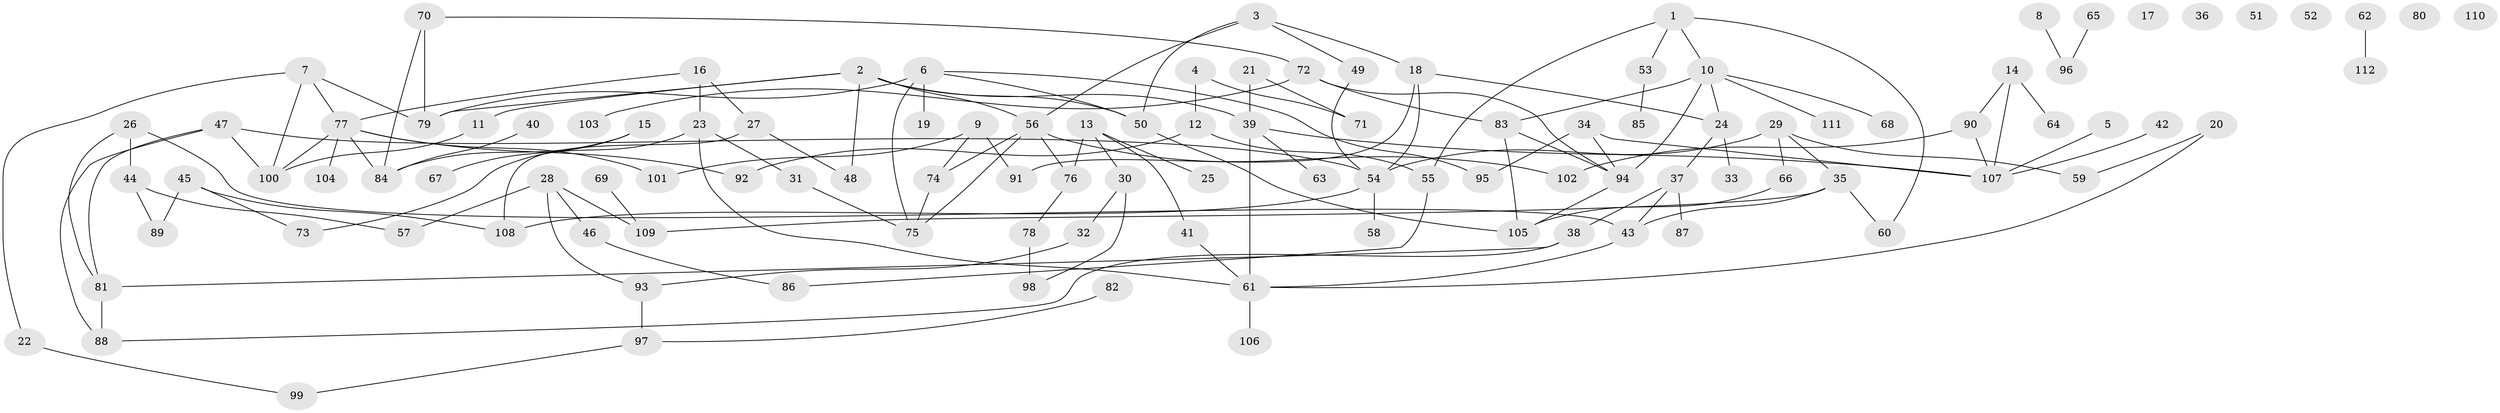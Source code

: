 // Generated by graph-tools (version 1.1) at 2025/40/03/09/25 04:40:02]
// undirected, 112 vertices, 146 edges
graph export_dot {
graph [start="1"]
  node [color=gray90,style=filled];
  1;
  2;
  3;
  4;
  5;
  6;
  7;
  8;
  9;
  10;
  11;
  12;
  13;
  14;
  15;
  16;
  17;
  18;
  19;
  20;
  21;
  22;
  23;
  24;
  25;
  26;
  27;
  28;
  29;
  30;
  31;
  32;
  33;
  34;
  35;
  36;
  37;
  38;
  39;
  40;
  41;
  42;
  43;
  44;
  45;
  46;
  47;
  48;
  49;
  50;
  51;
  52;
  53;
  54;
  55;
  56;
  57;
  58;
  59;
  60;
  61;
  62;
  63;
  64;
  65;
  66;
  67;
  68;
  69;
  70;
  71;
  72;
  73;
  74;
  75;
  76;
  77;
  78;
  79;
  80;
  81;
  82;
  83;
  84;
  85;
  86;
  87;
  88;
  89;
  90;
  91;
  92;
  93;
  94;
  95;
  96;
  97;
  98;
  99;
  100;
  101;
  102;
  103;
  104;
  105;
  106;
  107;
  108;
  109;
  110;
  111;
  112;
  1 -- 10;
  1 -- 53;
  1 -- 55;
  1 -- 60;
  2 -- 11;
  2 -- 39;
  2 -- 48;
  2 -- 50;
  2 -- 56;
  2 -- 79;
  3 -- 18;
  3 -- 49;
  3 -- 50;
  3 -- 56;
  4 -- 12;
  4 -- 71;
  5 -- 107;
  6 -- 19;
  6 -- 50;
  6 -- 75;
  6 -- 79;
  6 -- 95;
  7 -- 22;
  7 -- 77;
  7 -- 79;
  7 -- 100;
  8 -- 96;
  9 -- 74;
  9 -- 91;
  9 -- 101;
  10 -- 24;
  10 -- 68;
  10 -- 83;
  10 -- 94;
  10 -- 111;
  11 -- 100;
  12 -- 55;
  12 -- 92;
  13 -- 25;
  13 -- 30;
  13 -- 41;
  13 -- 76;
  14 -- 64;
  14 -- 90;
  14 -- 107;
  15 -- 67;
  15 -- 84;
  16 -- 23;
  16 -- 27;
  16 -- 77;
  18 -- 24;
  18 -- 54;
  18 -- 91;
  20 -- 59;
  20 -- 61;
  21 -- 39;
  21 -- 71;
  22 -- 99;
  23 -- 31;
  23 -- 61;
  23 -- 73;
  24 -- 33;
  24 -- 37;
  26 -- 43;
  26 -- 44;
  26 -- 81;
  27 -- 48;
  27 -- 108;
  28 -- 46;
  28 -- 57;
  28 -- 93;
  28 -- 109;
  29 -- 35;
  29 -- 54;
  29 -- 59;
  29 -- 66;
  30 -- 32;
  30 -- 98;
  31 -- 75;
  32 -- 93;
  34 -- 94;
  34 -- 95;
  34 -- 107;
  35 -- 43;
  35 -- 60;
  35 -- 109;
  37 -- 38;
  37 -- 43;
  37 -- 87;
  38 -- 81;
  38 -- 88;
  39 -- 61;
  39 -- 63;
  39 -- 107;
  40 -- 84;
  41 -- 61;
  42 -- 107;
  43 -- 61;
  44 -- 57;
  44 -- 89;
  45 -- 73;
  45 -- 89;
  45 -- 108;
  46 -- 86;
  47 -- 54;
  47 -- 81;
  47 -- 88;
  47 -- 100;
  49 -- 54;
  50 -- 105;
  53 -- 85;
  54 -- 58;
  54 -- 108;
  55 -- 86;
  56 -- 74;
  56 -- 75;
  56 -- 76;
  56 -- 102;
  61 -- 106;
  62 -- 112;
  65 -- 96;
  66 -- 105;
  69 -- 109;
  70 -- 72;
  70 -- 79;
  70 -- 84;
  72 -- 83;
  72 -- 94;
  72 -- 103;
  74 -- 75;
  76 -- 78;
  77 -- 84;
  77 -- 92;
  77 -- 100;
  77 -- 101;
  77 -- 104;
  78 -- 98;
  81 -- 88;
  82 -- 97;
  83 -- 94;
  83 -- 105;
  90 -- 102;
  90 -- 107;
  93 -- 97;
  94 -- 105;
  97 -- 99;
}
